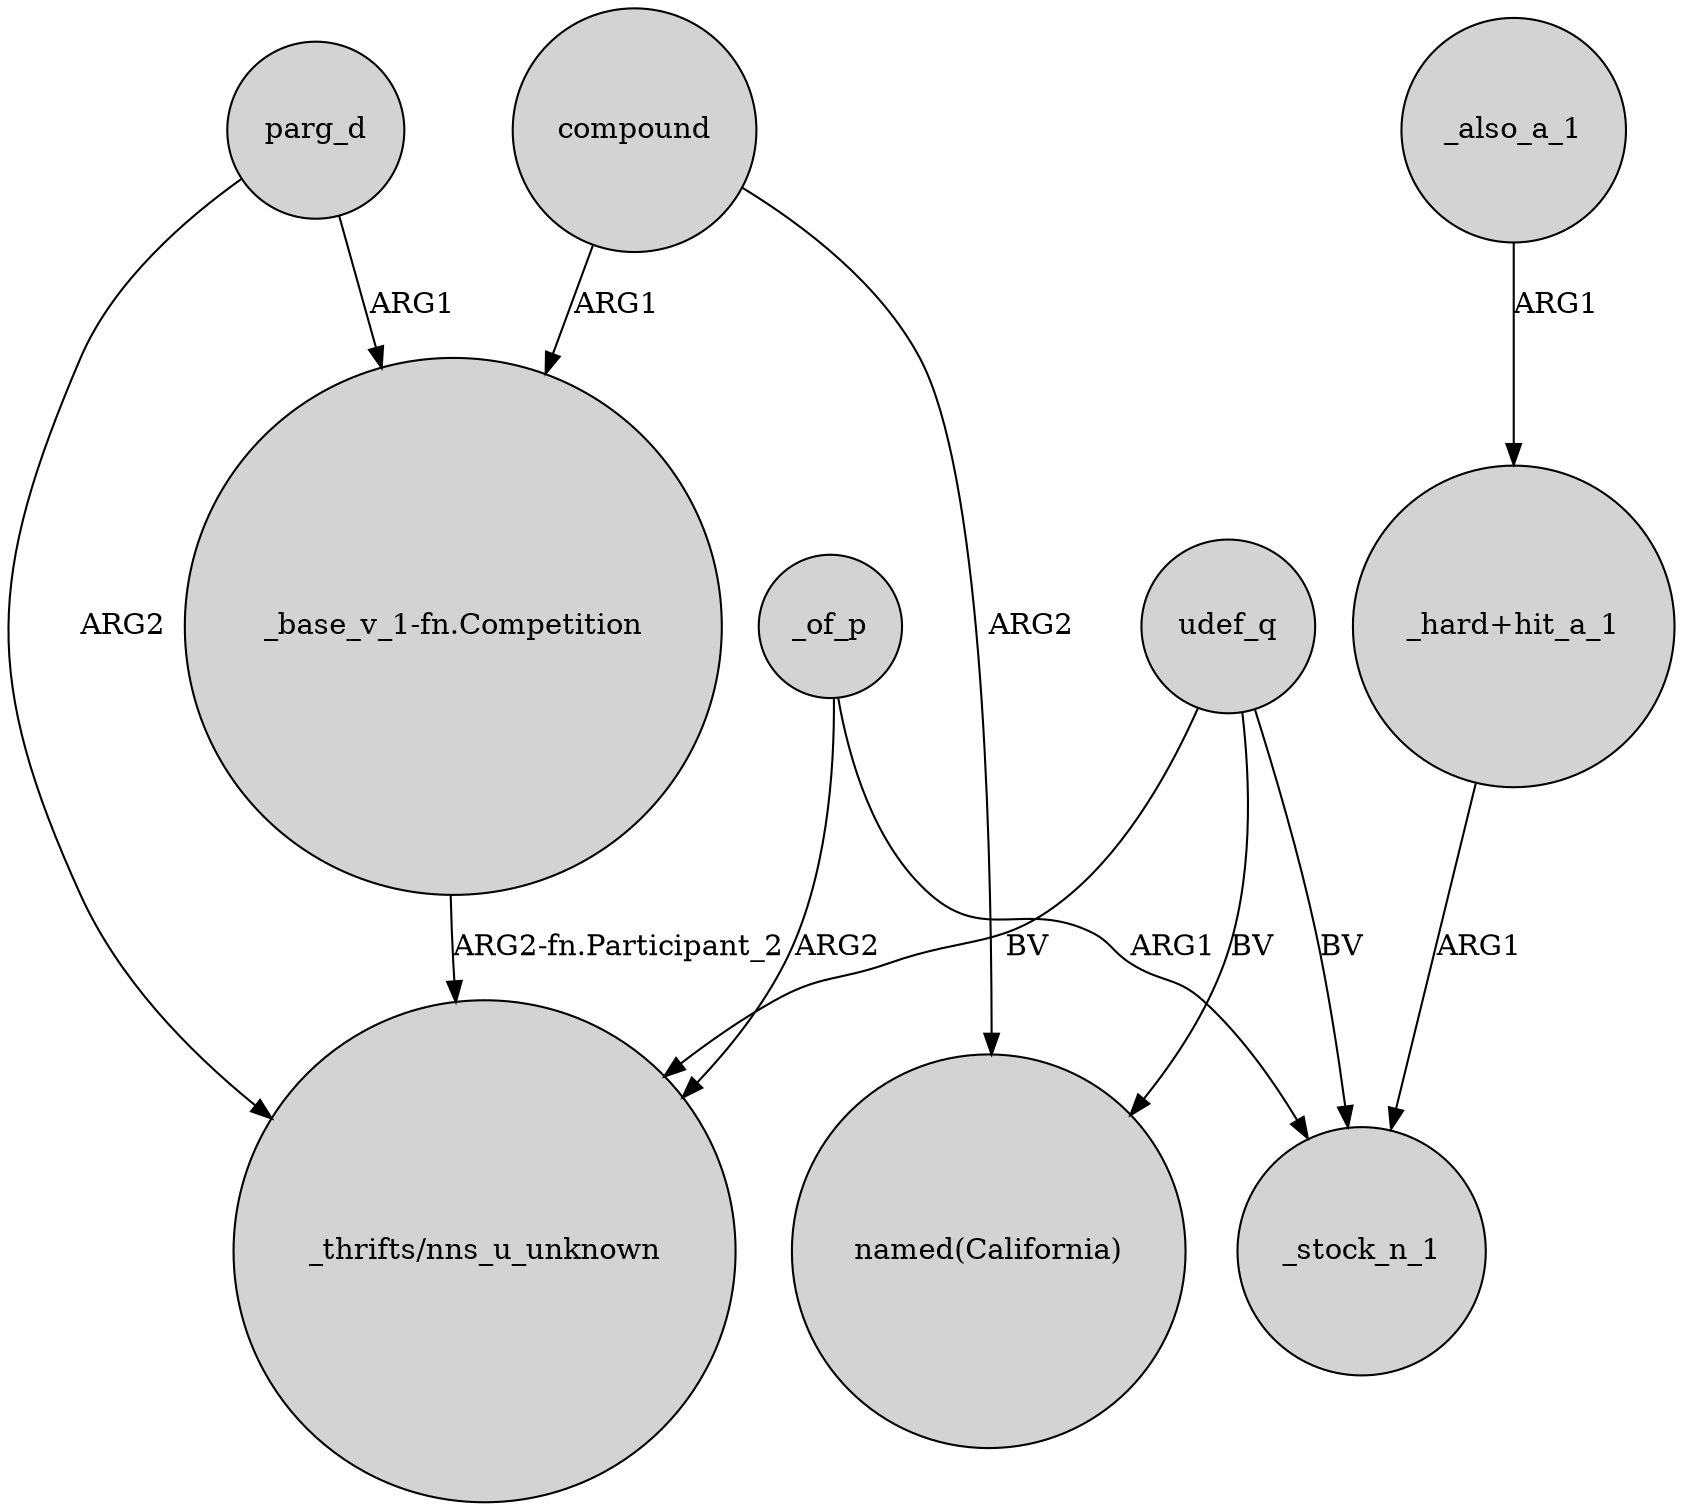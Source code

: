 digraph {
	node [shape=circle style=filled]
	"_base_v_1-fn.Competition" -> "_thrifts/nns_u_unknown" [label="ARG2-fn.Participant_2"]
	"_hard+hit_a_1" -> _stock_n_1 [label=ARG1]
	parg_d -> "_thrifts/nns_u_unknown" [label=ARG2]
	_of_p -> _stock_n_1 [label=ARG1]
	_also_a_1 -> "_hard+hit_a_1" [label=ARG1]
	compound -> "_base_v_1-fn.Competition" [label=ARG1]
	_of_p -> "_thrifts/nns_u_unknown" [label=ARG2]
	udef_q -> "named(California)" [label=BV]
	udef_q -> "_thrifts/nns_u_unknown" [label=BV]
	compound -> "named(California)" [label=ARG2]
	udef_q -> _stock_n_1 [label=BV]
	parg_d -> "_base_v_1-fn.Competition" [label=ARG1]
}
